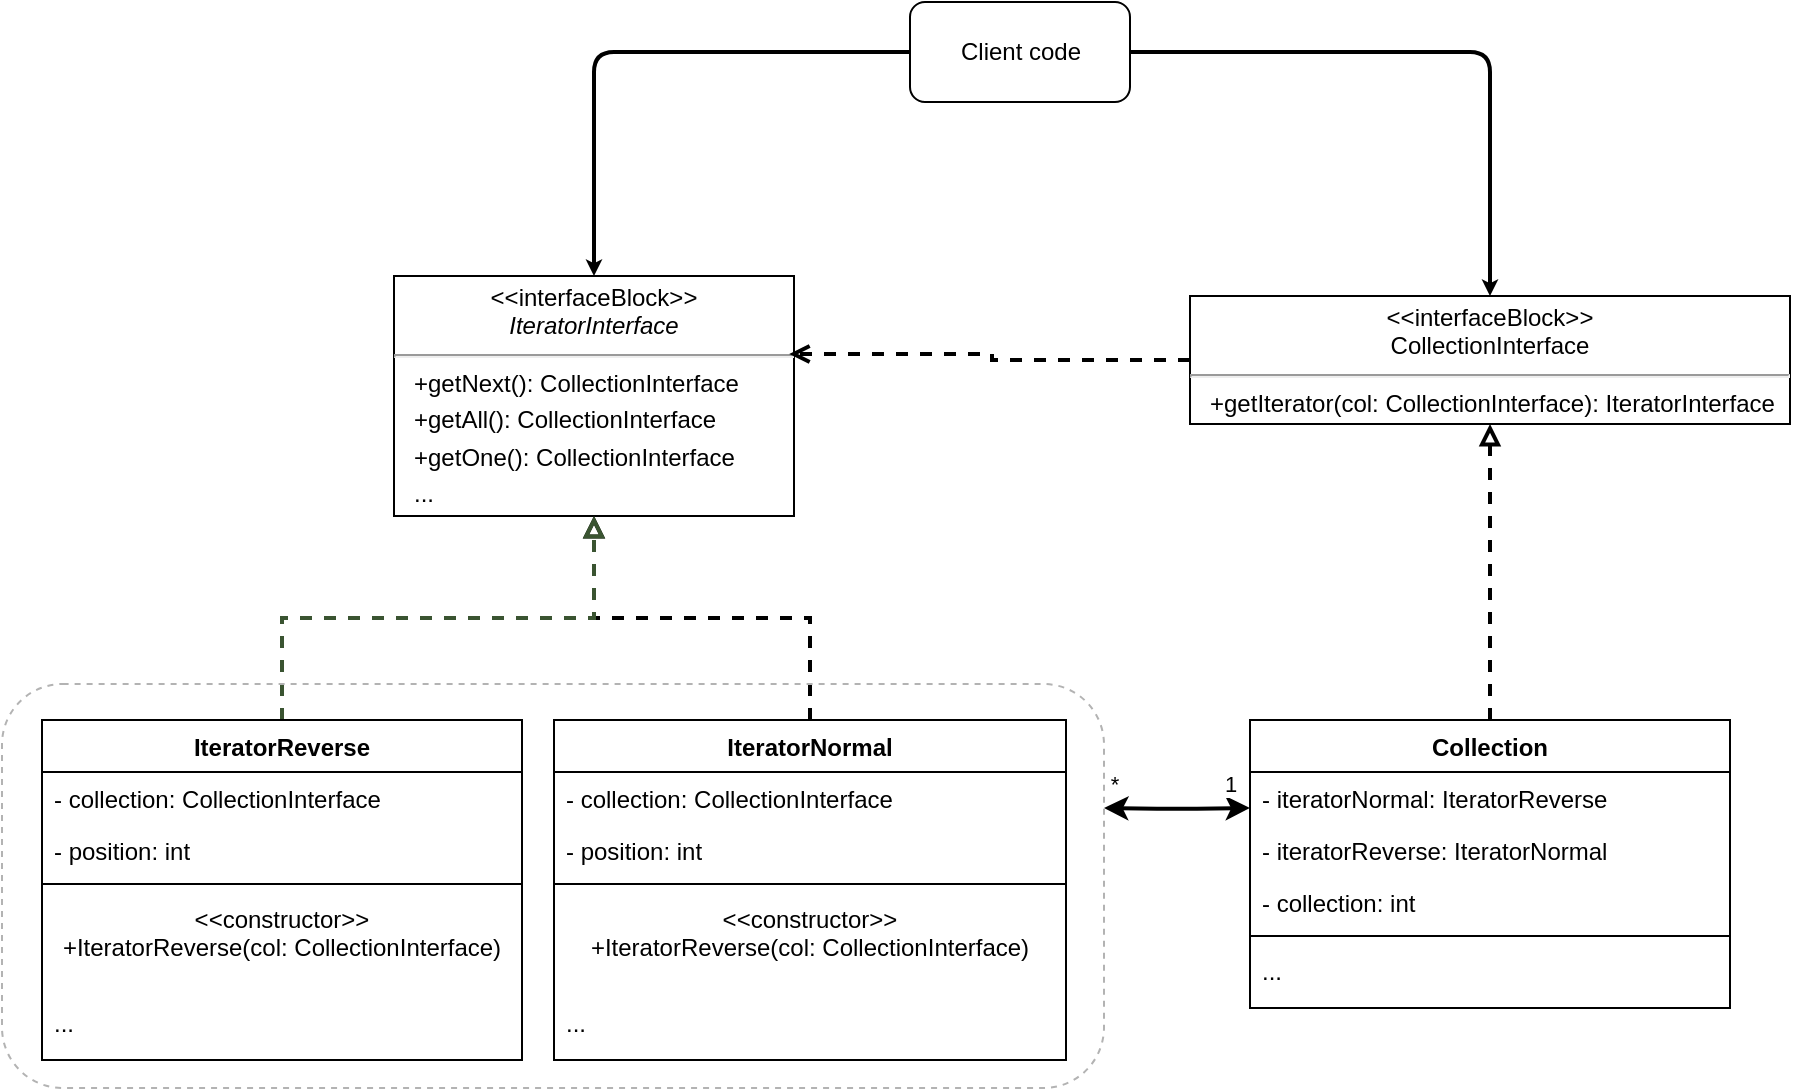 <mxfile version="14.7.4" type="embed"><diagram id="C5RBs43oDa-KdzZeNtuy" name="Page-1"><mxGraphModel dx="1071" dy="462" grid="1" gridSize="11" guides="1" tooltips="1" connect="1" arrows="1" fold="1" page="1" pageScale="1" pageWidth="1169" pageHeight="827" math="0" shadow="0"><root><mxCell id="WIyWlLk6GJQsqaUBKTNV-0"/><mxCell id="WIyWlLk6GJQsqaUBKTNV-1" parent="WIyWlLk6GJQsqaUBKTNV-0"/><mxCell id="36" style="edgeStyle=orthogonalEdgeStyle;rounded=0;orthogonalLoop=1;jettySize=auto;html=1;entryX=0.5;entryY=1;entryDx=0;entryDy=0;dashed=1;strokeWidth=2;endArrow=block;endFill=0;" parent="WIyWlLk6GJQsqaUBKTNV-1" source="0" target="27" edge="1"><mxGeometry relative="1" as="geometry"/></mxCell><mxCell id="0" value="IteratorNormal" style="swimlane;fontStyle=1;align=center;verticalAlign=top;childLayout=stackLayout;horizontal=1;startSize=26;horizontalStack=0;resizeParent=1;resizeParentMax=0;resizeLast=0;collapsible=1;marginBottom=0;" parent="WIyWlLk6GJQsqaUBKTNV-1" vertex="1"><mxGeometry x="419" y="509" width="256" height="170" as="geometry"/></mxCell><mxCell id="1" value="- collection: CollectionInterface" style="text;strokeColor=none;fillColor=none;align=left;verticalAlign=top;spacingLeft=4;spacingRight=4;overflow=hidden;rotatable=0;points=[[0,0.5],[1,0.5]];portConstraint=eastwest;" parent="0" vertex="1"><mxGeometry y="26" width="256" height="26" as="geometry"/></mxCell><mxCell id="68" value="- position: int" style="text;strokeColor=none;fillColor=none;align=left;verticalAlign=top;spacingLeft=4;spacingRight=4;overflow=hidden;rotatable=0;points=[[0,0.5],[1,0.5]];portConstraint=eastwest;" vertex="1" parent="0"><mxGeometry y="52" width="256" height="26" as="geometry"/></mxCell><mxCell id="2" value="" style="line;strokeWidth=1;fillColor=none;align=left;verticalAlign=middle;spacingTop=-1;spacingLeft=3;spacingRight=3;rotatable=0;labelPosition=right;points=[];portConstraint=eastwest;" parent="0" vertex="1"><mxGeometry y="78" width="256" height="8" as="geometry"/></mxCell><mxCell id="41" value="&lt;&lt;constructor&gt;&gt;&#10;+IteratorReverse(col: CollectionInterface)" style="text;strokeColor=none;fillColor=none;align=center;verticalAlign=top;spacingLeft=4;spacingRight=4;overflow=hidden;rotatable=0;points=[[0,0.5],[1,0.5]];portConstraint=eastwest;" parent="0" vertex="1"><mxGeometry y="86" width="256" height="52" as="geometry"/></mxCell><mxCell id="38" value="..." style="text;strokeColor=none;fillColor=none;align=left;verticalAlign=top;spacingLeft=4;spacingRight=4;overflow=hidden;rotatable=0;points=[[0,0.5],[1,0.5]];portConstraint=eastwest;" parent="0" vertex="1"><mxGeometry y="138" width="256" height="32" as="geometry"/></mxCell><mxCell id="27" value="&lt;p style=&quot;margin: 0px ; margin-top: 4px ; text-align: center&quot;&gt;&amp;lt;&amp;lt;interfaceBlock&amp;gt;&amp;gt;&lt;br&gt;&lt;i&gt;IteratorInterface&lt;/i&gt;&lt;br&gt;&lt;/p&gt;&lt;hr&gt;&lt;p style=&quot;margin: 0px ; margin-top: 4px ; margin-left: 10px ; text-align: left&quot;&gt;+getNext(): CollectionInterface&lt;/p&gt;&lt;p style=&quot;margin: 4px 0px 0px 10px ; text-align: left&quot;&gt;+getAll(): CollectionInterface&lt;/p&gt;&lt;p style=&quot;margin: 4px 0px 0px 10px ; text-align: left&quot;&gt;+getOne(): CollectionInterface&lt;/p&gt;&lt;p style=&quot;margin: 4px 0px 0px 10px ; text-align: left&quot;&gt;...&lt;/p&gt;" style="shape=rect;html=1;overflow=fill;whiteSpace=wrap;" parent="WIyWlLk6GJQsqaUBKTNV-1" vertex="1"><mxGeometry x="339" y="287" width="200" height="120" as="geometry"/></mxCell><mxCell id="53" style="edgeStyle=orthogonalEdgeStyle;rounded=0;orthogonalLoop=1;jettySize=auto;html=1;entryX=0.988;entryY=0.325;entryDx=0;entryDy=0;entryPerimeter=0;dashed=1;endArrow=open;endFill=0;strokeColor=#000000;strokeWidth=2;" parent="WIyWlLk6GJQsqaUBKTNV-1" source="28" target="27" edge="1"><mxGeometry relative="1" as="geometry"/></mxCell><mxCell id="28" value="&lt;p style=&quot;margin: 0px ; margin-top: 4px ; text-align: center&quot;&gt;&amp;lt;&amp;lt;interfaceBlock&amp;gt;&amp;gt;&lt;br&gt;&lt;span style=&quot;text-align: left&quot;&gt;CollectionInterface&lt;/span&gt;&lt;br&gt;&lt;/p&gt;&lt;hr&gt;&lt;p style=&quot;margin: 0px ; margin-top: 4px ; margin-left: 10px ; text-align: left&quot;&gt;+getIterator(col: CollectionInterface): IteratorInterface&lt;/p&gt;" style="shape=rect;html=1;overflow=fill;whiteSpace=wrap;" parent="WIyWlLk6GJQsqaUBKTNV-1" vertex="1"><mxGeometry x="737" y="297" width="300" height="64" as="geometry"/></mxCell><mxCell id="35" style="edgeStyle=orthogonalEdgeStyle;rounded=0;orthogonalLoop=1;jettySize=auto;html=1;entryX=0.5;entryY=1;entryDx=0;entryDy=0;endArrow=block;endFill=0;strokeColor=#3A5431;dashed=1;strokeWidth=2;fillColor=#6d8764;" parent="WIyWlLk6GJQsqaUBKTNV-1" source="30" target="27" edge="1"><mxGeometry relative="1" as="geometry"/></mxCell><mxCell id="30" value="IteratorReverse" style="swimlane;fontStyle=1;align=center;verticalAlign=top;childLayout=stackLayout;horizontal=1;startSize=26;horizontalStack=0;resizeParent=1;resizeParentMax=0;resizeLast=0;collapsible=1;marginBottom=0;" parent="WIyWlLk6GJQsqaUBKTNV-1" vertex="1"><mxGeometry x="163" y="509" width="240" height="170" as="geometry"/></mxCell><mxCell id="31" value="- collection: CollectionInterface" style="text;strokeColor=none;fillColor=none;align=left;verticalAlign=top;spacingLeft=4;spacingRight=4;overflow=hidden;rotatable=0;points=[[0,0.5],[1,0.5]];portConstraint=eastwest;" parent="30" vertex="1"><mxGeometry y="26" width="240" height="26" as="geometry"/></mxCell><mxCell id="67" value="- position: int" style="text;strokeColor=none;fillColor=none;align=left;verticalAlign=top;spacingLeft=4;spacingRight=4;overflow=hidden;rotatable=0;points=[[0,0.5],[1,0.5]];portConstraint=eastwest;" vertex="1" parent="30"><mxGeometry y="52" width="240" height="26" as="geometry"/></mxCell><mxCell id="32" value="" style="line;strokeWidth=1;fillColor=none;align=left;verticalAlign=middle;spacingTop=-1;spacingLeft=3;spacingRight=3;rotatable=0;labelPosition=right;points=[];portConstraint=eastwest;" parent="30" vertex="1"><mxGeometry y="78" width="240" height="8" as="geometry"/></mxCell><mxCell id="33" value="&lt;&lt;constructor&gt;&gt;&#10;+IteratorReverse(col: CollectionInterface)" style="text;strokeColor=none;fillColor=none;align=center;verticalAlign=top;spacingLeft=4;spacingRight=4;overflow=hidden;rotatable=0;points=[[0,0.5],[1,0.5]];portConstraint=eastwest;" parent="30" vertex="1"><mxGeometry y="86" width="240" height="52" as="geometry"/></mxCell><mxCell id="39" value="..." style="text;strokeColor=none;fillColor=none;align=left;verticalAlign=top;spacingLeft=4;spacingRight=4;overflow=hidden;rotatable=0;points=[[0,0.5],[1,0.5]];portConstraint=eastwest;" parent="30" vertex="1"><mxGeometry y="138" width="240" height="32" as="geometry"/></mxCell><mxCell id="51" style="edgeStyle=orthogonalEdgeStyle;rounded=0;orthogonalLoop=1;jettySize=auto;html=1;entryX=0.5;entryY=1;entryDx=0;entryDy=0;dashed=1;endArrow=block;endFill=0;strokeColor=#000000;strokeWidth=2;" parent="WIyWlLk6GJQsqaUBKTNV-1" source="46" target="28" edge="1"><mxGeometry relative="1" as="geometry"/></mxCell><mxCell id="46" value="Collection" style="swimlane;fontStyle=1;align=center;verticalAlign=top;childLayout=stackLayout;horizontal=1;startSize=26;horizontalStack=0;resizeParent=1;resizeParentMax=0;resizeLast=0;collapsible=1;marginBottom=0;" parent="WIyWlLk6GJQsqaUBKTNV-1" vertex="1"><mxGeometry x="767" y="509" width="240" height="144" as="geometry"/></mxCell><mxCell id="52" value="- iteratorNormal: IteratorReverse" style="text;strokeColor=none;fillColor=none;align=left;verticalAlign=top;spacingLeft=4;spacingRight=4;overflow=hidden;rotatable=0;points=[[0,0.5],[1,0.5]];portConstraint=eastwest;" parent="46" vertex="1"><mxGeometry y="26" width="240" height="26" as="geometry"/></mxCell><mxCell id="69" value="- iteratorReverse: IteratorNormal" style="text;strokeColor=none;fillColor=none;align=left;verticalAlign=top;spacingLeft=4;spacingRight=4;overflow=hidden;rotatable=0;points=[[0,0.5],[1,0.5]];portConstraint=eastwest;" vertex="1" parent="46"><mxGeometry y="52" width="240" height="26" as="geometry"/></mxCell><mxCell id="70" value="- collection: int" style="text;strokeColor=none;fillColor=none;align=left;verticalAlign=top;spacingLeft=4;spacingRight=4;overflow=hidden;rotatable=0;points=[[0,0.5],[1,0.5]];portConstraint=eastwest;" vertex="1" parent="46"><mxGeometry y="78" width="240" height="26" as="geometry"/></mxCell><mxCell id="48" value="" style="line;strokeWidth=1;fillColor=none;align=left;verticalAlign=middle;spacingTop=-1;spacingLeft=3;spacingRight=3;rotatable=0;labelPosition=right;points=[];portConstraint=eastwest;" parent="46" vertex="1"><mxGeometry y="104" width="240" height="8" as="geometry"/></mxCell><mxCell id="50" value="..." style="text;strokeColor=none;fillColor=none;align=left;verticalAlign=top;spacingLeft=4;spacingRight=4;overflow=hidden;rotatable=0;points=[[0,0.5],[1,0.5]];portConstraint=eastwest;" parent="46" vertex="1"><mxGeometry y="112" width="240" height="32" as="geometry"/></mxCell><mxCell id="54" style="edgeStyle=orthogonalEdgeStyle;rounded=1;orthogonalLoop=1;jettySize=auto;html=1;entryX=1;entryY=0.307;entryDx=0;entryDy=0;endArrow=classic;endFill=1;strokeColor=#000000;strokeWidth=2;startArrow=classic;startFill=1;entryPerimeter=0;" parent="WIyWlLk6GJQsqaUBKTNV-1" target="60" edge="1"><mxGeometry relative="1" as="geometry"><mxPoint x="767" y="553" as="sourcePoint"/><mxPoint x="675" y="547.86" as="targetPoint"/></mxGeometry></mxCell><mxCell id="55" value="1" style="edgeLabel;html=1;align=center;verticalAlign=middle;resizable=0;points=[];" parent="54" vertex="1" connectable="0"><mxGeometry x="-0.246" y="-4" relative="1" as="geometry"><mxPoint x="17" y="-9" as="offset"/></mxGeometry></mxCell><mxCell id="56" value="*" style="edgeLabel;html=1;align=center;verticalAlign=middle;resizable=0;points=[];" parent="54" vertex="1" connectable="0"><mxGeometry x="-0.186" y="1" relative="1" as="geometry"><mxPoint x="-38" y="-14" as="offset"/></mxGeometry></mxCell><mxCell id="59" value="Untitled Layer" parent="WIyWlLk6GJQsqaUBKTNV-0"/><mxCell id="60" value="" style="rounded=1;whiteSpace=wrap;html=1;align=center;fillColor=none;strokeColor=#B3B3B3;dashed=1;" parent="59" vertex="1"><mxGeometry x="143" y="491" width="551" height="202" as="geometry"/></mxCell><mxCell id="62" style="edgeStyle=orthogonalEdgeStyle;rounded=1;orthogonalLoop=1;jettySize=auto;html=1;entryX=0.5;entryY=0;entryDx=0;entryDy=0;startArrow=none;startFill=0;endArrow=classic;endFill=1;strokeColor=#000000;strokeWidth=2;startSize=2;endSize=2;exitX=0;exitY=0.5;exitDx=0;exitDy=0;" parent="59" source="65" target="27" edge="1"><mxGeometry relative="1" as="geometry"><mxPoint x="627" y="171.25" as="sourcePoint"/></mxGeometry></mxCell><mxCell id="63" style="edgeStyle=orthogonalEdgeStyle;rounded=1;orthogonalLoop=1;jettySize=auto;html=1;entryX=0.5;entryY=0;entryDx=0;entryDy=0;startArrow=none;startFill=0;endArrow=classic;endFill=1;strokeColor=#000000;strokeWidth=2;startSize=2;endSize=2;exitX=1;exitY=0.5;exitDx=0;exitDy=0;" parent="59" source="65" target="28" edge="1"><mxGeometry relative="1" as="geometry"><mxPoint x="677" y="171.25" as="sourcePoint"/></mxGeometry></mxCell><mxCell id="65" value="Client code" style="html=1;rounded=1;fillColor=none;align=center;" parent="59" vertex="1"><mxGeometry x="597" y="150" width="110" height="50" as="geometry"/></mxCell></root></mxGraphModel></diagram></mxfile>